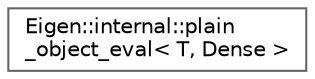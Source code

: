 digraph "Graphical Class Hierarchy"
{
 // LATEX_PDF_SIZE
  bgcolor="transparent";
  edge [fontname=Helvetica,fontsize=10,labelfontname=Helvetica,labelfontsize=10];
  node [fontname=Helvetica,fontsize=10,shape=box,height=0.2,width=0.4];
  rankdir="LR";
  Node0 [id="Node000000",label="Eigen::internal::plain\l_object_eval\< T, Dense \>",height=0.2,width=0.4,color="grey40", fillcolor="white", style="filled",URL="$structEigen_1_1internal_1_1plain__object__eval_3_01T_00_01Dense_01_4.html",tooltip=" "];
}
